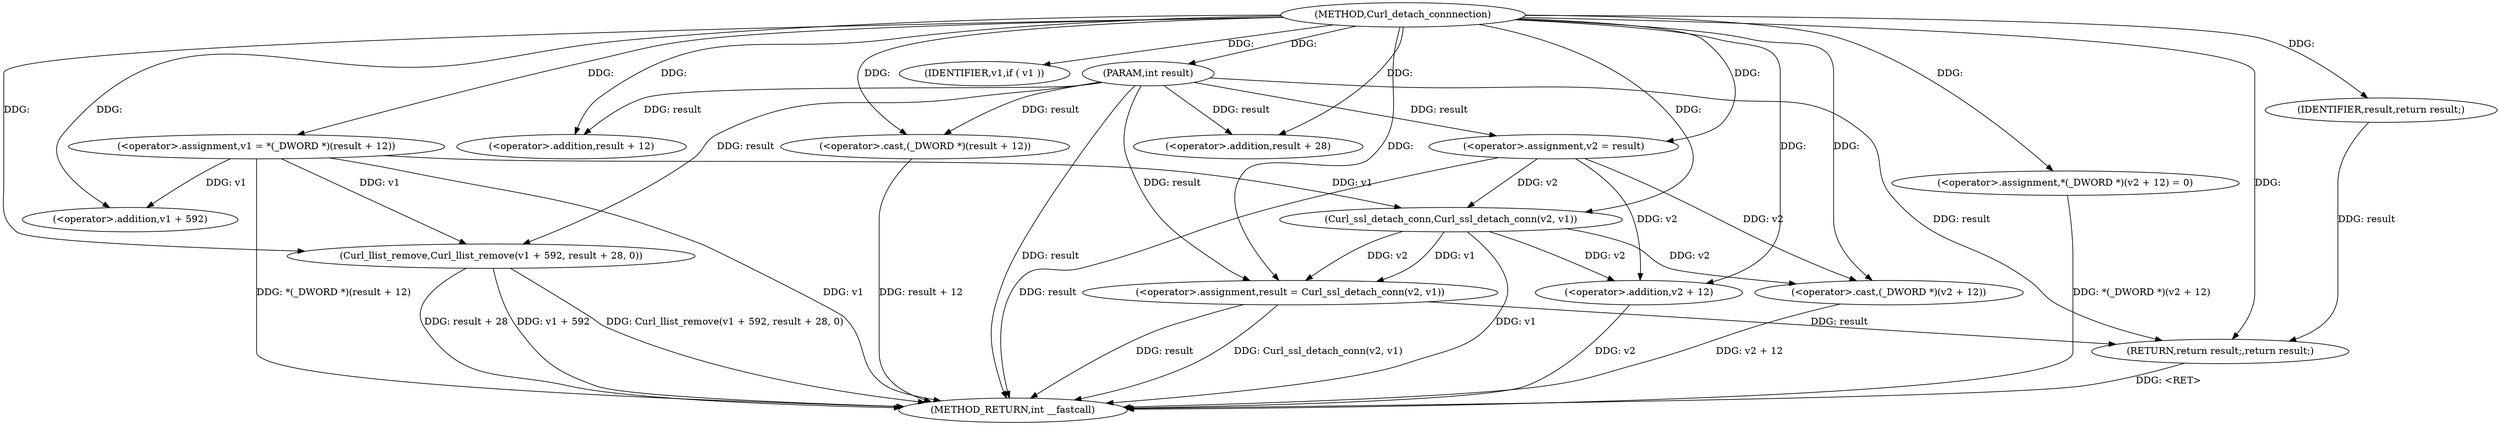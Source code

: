 digraph Curl_detach_connnection {  
"1000103" [label = "(METHOD,Curl_detach_connnection)" ]
"1000145" [label = "(METHOD_RETURN,int __fastcall)" ]
"1000104" [label = "(PARAM,int result)" ]
"1000108" [label = "(<operator>.assignment,v1 = *(_DWORD *)(result + 12))" ]
"1000111" [label = "(<operator>.cast,(_DWORD *)(result + 12))" ]
"1000113" [label = "(<operator>.addition,result + 12)" ]
"1000116" [label = "(<operator>.assignment,v2 = result)" ]
"1000120" [label = "(IDENTIFIER,v1,if ( v1 ))" ]
"1000122" [label = "(Curl_llist_remove,Curl_llist_remove(v1 + 592, result + 28, 0))" ]
"1000123" [label = "(<operator>.addition,v1 + 592)" ]
"1000126" [label = "(<operator>.addition,result + 28)" ]
"1000130" [label = "(<operator>.assignment,result = Curl_ssl_detach_conn(v2, v1))" ]
"1000132" [label = "(Curl_ssl_detach_conn,Curl_ssl_detach_conn(v2, v1))" ]
"1000135" [label = "(<operator>.assignment,*(_DWORD *)(v2 + 12) = 0)" ]
"1000137" [label = "(<operator>.cast,(_DWORD *)(v2 + 12))" ]
"1000139" [label = "(<operator>.addition,v2 + 12)" ]
"1000143" [label = "(RETURN,return result;,return result;)" ]
"1000144" [label = "(IDENTIFIER,result,return result;)" ]
  "1000135" -> "1000145"  [ label = "DDG: *(_DWORD *)(v2 + 12)"] 
  "1000111" -> "1000145"  [ label = "DDG: result + 12"] 
  "1000137" -> "1000145"  [ label = "DDG: v2 + 12"] 
  "1000108" -> "1000145"  [ label = "DDG: v1"] 
  "1000108" -> "1000145"  [ label = "DDG: *(_DWORD *)(result + 12)"] 
  "1000104" -> "1000145"  [ label = "DDG: result"] 
  "1000130" -> "1000145"  [ label = "DDG: result"] 
  "1000139" -> "1000145"  [ label = "DDG: v2"] 
  "1000122" -> "1000145"  [ label = "DDG: v1 + 592"] 
  "1000116" -> "1000145"  [ label = "DDG: result"] 
  "1000122" -> "1000145"  [ label = "DDG: Curl_llist_remove(v1 + 592, result + 28, 0)"] 
  "1000132" -> "1000145"  [ label = "DDG: v1"] 
  "1000122" -> "1000145"  [ label = "DDG: result + 28"] 
  "1000130" -> "1000145"  [ label = "DDG: Curl_ssl_detach_conn(v2, v1)"] 
  "1000143" -> "1000145"  [ label = "DDG: <RET>"] 
  "1000103" -> "1000104"  [ label = "DDG: "] 
  "1000103" -> "1000108"  [ label = "DDG: "] 
  "1000104" -> "1000111"  [ label = "DDG: result"] 
  "1000103" -> "1000111"  [ label = "DDG: "] 
  "1000104" -> "1000113"  [ label = "DDG: result"] 
  "1000103" -> "1000113"  [ label = "DDG: "] 
  "1000104" -> "1000116"  [ label = "DDG: result"] 
  "1000103" -> "1000116"  [ label = "DDG: "] 
  "1000103" -> "1000120"  [ label = "DDG: "] 
  "1000108" -> "1000122"  [ label = "DDG: v1"] 
  "1000103" -> "1000122"  [ label = "DDG: "] 
  "1000108" -> "1000123"  [ label = "DDG: v1"] 
  "1000103" -> "1000123"  [ label = "DDG: "] 
  "1000104" -> "1000122"  [ label = "DDG: result"] 
  "1000104" -> "1000126"  [ label = "DDG: result"] 
  "1000103" -> "1000126"  [ label = "DDG: "] 
  "1000132" -> "1000130"  [ label = "DDG: v2"] 
  "1000132" -> "1000130"  [ label = "DDG: v1"] 
  "1000104" -> "1000130"  [ label = "DDG: result"] 
  "1000103" -> "1000130"  [ label = "DDG: "] 
  "1000116" -> "1000132"  [ label = "DDG: v2"] 
  "1000103" -> "1000132"  [ label = "DDG: "] 
  "1000108" -> "1000132"  [ label = "DDG: v1"] 
  "1000103" -> "1000135"  [ label = "DDG: "] 
  "1000116" -> "1000137"  [ label = "DDG: v2"] 
  "1000132" -> "1000137"  [ label = "DDG: v2"] 
  "1000103" -> "1000137"  [ label = "DDG: "] 
  "1000116" -> "1000139"  [ label = "DDG: v2"] 
  "1000132" -> "1000139"  [ label = "DDG: v2"] 
  "1000103" -> "1000139"  [ label = "DDG: "] 
  "1000144" -> "1000143"  [ label = "DDG: result"] 
  "1000130" -> "1000143"  [ label = "DDG: result"] 
  "1000104" -> "1000143"  [ label = "DDG: result"] 
  "1000103" -> "1000143"  [ label = "DDG: "] 
  "1000103" -> "1000144"  [ label = "DDG: "] 
}
